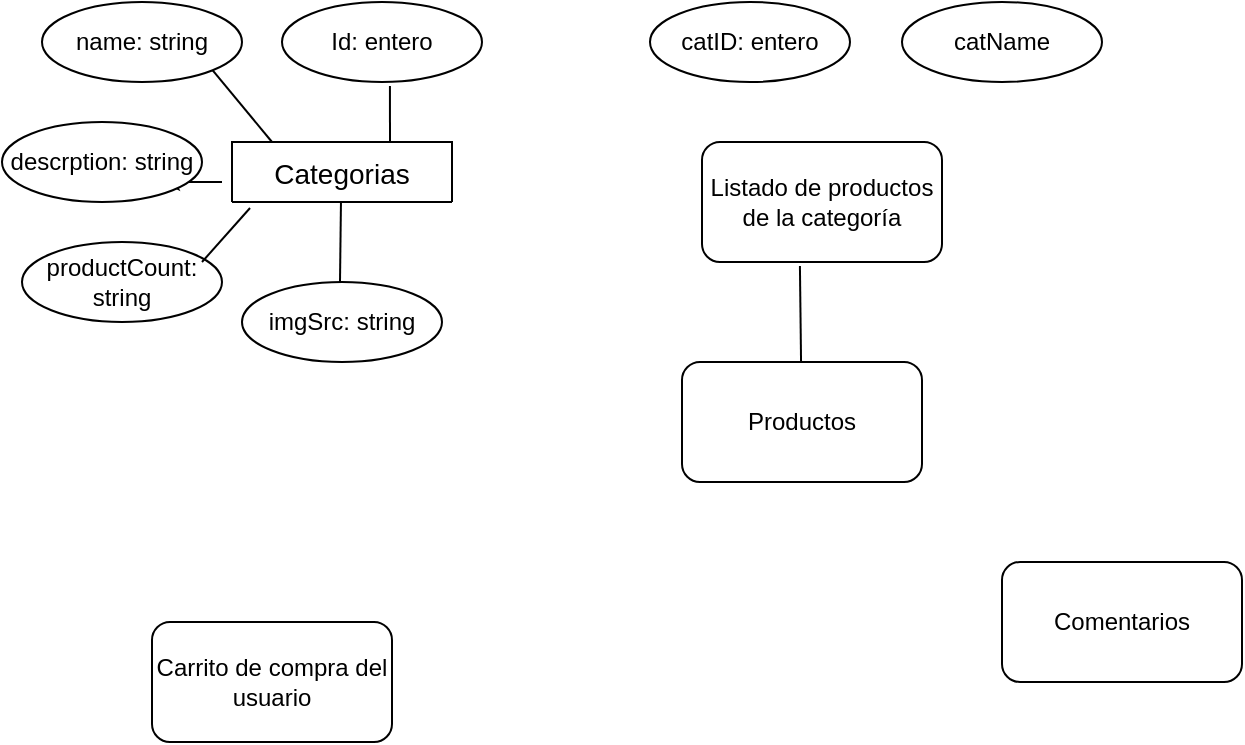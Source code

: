 <mxfile version="20.2.3" type="github">
  <diagram id="UOKE7kFAYAQwSe17MQpH" name="Página-1">
    <mxGraphModel dx="1695" dy="425" grid="1" gridSize="10" guides="1" tooltips="1" connect="1" arrows="1" fold="1" page="1" pageScale="1" pageWidth="827" pageHeight="1169" math="0" shadow="0">
      <root>
        <mxCell id="0" />
        <mxCell id="1" parent="0" />
        <mxCell id="Vtf5XBeM0CI9h4jYCUQP-21" style="edgeStyle=orthogonalEdgeStyle;rounded=0;orthogonalLoop=1;jettySize=auto;html=1;" edge="1" parent="1">
          <mxGeometry relative="1" as="geometry">
            <mxPoint x="70" y="120" as="targetPoint" />
            <mxPoint x="100" y="120" as="sourcePoint" />
          </mxGeometry>
        </mxCell>
        <mxCell id="Vtf5XBeM0CI9h4jYCUQP-2" value="name: string" style="ellipse;whiteSpace=wrap;html=1;align=center;" vertex="1" parent="1">
          <mxGeometry x="10" y="30" width="100" height="40" as="geometry" />
        </mxCell>
        <mxCell id="Vtf5XBeM0CI9h4jYCUQP-3" value="descrption: string" style="ellipse;whiteSpace=wrap;html=1;align=center;" vertex="1" parent="1">
          <mxGeometry x="-10" y="90" width="100" height="40" as="geometry" />
        </mxCell>
        <mxCell id="Vtf5XBeM0CI9h4jYCUQP-4" value="Id: entero" style="ellipse;whiteSpace=wrap;html=1;align=center;" vertex="1" parent="1">
          <mxGeometry x="130" y="30" width="100" height="40" as="geometry" />
        </mxCell>
        <mxCell id="Vtf5XBeM0CI9h4jYCUQP-5" value="productCount: string" style="ellipse;whiteSpace=wrap;html=1;align=center;" vertex="1" parent="1">
          <mxGeometry y="150" width="100" height="40" as="geometry" />
        </mxCell>
        <mxCell id="Vtf5XBeM0CI9h4jYCUQP-6" value="imgSrc: string" style="ellipse;whiteSpace=wrap;html=1;align=center;" vertex="1" parent="1">
          <mxGeometry x="110" y="170" width="100" height="40" as="geometry" />
        </mxCell>
        <mxCell id="Vtf5XBeM0CI9h4jYCUQP-19" value="" style="endArrow=none;html=1;rounded=0;entryX=0.25;entryY=0;entryDx=0;entryDy=0;exitX=1;exitY=1;exitDx=0;exitDy=0;" edge="1" parent="1" source="Vtf5XBeM0CI9h4jYCUQP-2">
          <mxGeometry width="50" height="50" relative="1" as="geometry">
            <mxPoint x="100" y="70" as="sourcePoint" />
            <mxPoint x="125" y="100" as="targetPoint" />
            <Array as="points" />
          </mxGeometry>
        </mxCell>
        <mxCell id="Vtf5XBeM0CI9h4jYCUQP-23" value="" style="endArrow=none;html=1;rounded=0;entryX=0.082;entryY=1.1;entryDx=0;entryDy=0;entryPerimeter=0;" edge="1" parent="1" target="Vtf5XBeM0CI9h4jYCUQP-50">
          <mxGeometry width="50" height="50" relative="1" as="geometry">
            <mxPoint x="90" y="160" as="sourcePoint" />
            <mxPoint x="110" y="140" as="targetPoint" />
          </mxGeometry>
        </mxCell>
        <mxCell id="Vtf5XBeM0CI9h4jYCUQP-26" value="Listado de productos de la categoría" style="rounded=1;whiteSpace=wrap;html=1;" vertex="1" parent="1">
          <mxGeometry x="340" y="100" width="120" height="60" as="geometry" />
        </mxCell>
        <mxCell id="Vtf5XBeM0CI9h4jYCUQP-27" value="" style="endArrow=none;html=1;rounded=0;entryX=0.408;entryY=1.033;entryDx=0;entryDy=0;entryPerimeter=0;" edge="1" parent="1" target="Vtf5XBeM0CI9h4jYCUQP-26">
          <mxGeometry width="50" height="50" relative="1" as="geometry">
            <mxPoint x="390" y="250" as="sourcePoint" />
            <mxPoint x="440" y="200" as="targetPoint" />
          </mxGeometry>
        </mxCell>
        <mxCell id="Vtf5XBeM0CI9h4jYCUQP-28" value="Productos" style="rounded=1;whiteSpace=wrap;html=1;" vertex="1" parent="1">
          <mxGeometry x="330" y="210" width="120" height="60" as="geometry" />
        </mxCell>
        <mxCell id="Vtf5XBeM0CI9h4jYCUQP-30" value="Comentarios" style="rounded=1;whiteSpace=wrap;html=1;" vertex="1" parent="1">
          <mxGeometry x="490" y="310" width="120" height="60" as="geometry" />
        </mxCell>
        <mxCell id="Vtf5XBeM0CI9h4jYCUQP-31" value="Carrito de compra del usuario" style="rounded=1;whiteSpace=wrap;html=1;" vertex="1" parent="1">
          <mxGeometry x="65" y="340" width="120" height="60" as="geometry" />
        </mxCell>
        <mxCell id="Vtf5XBeM0CI9h4jYCUQP-33" value="catID: entero" style="ellipse;whiteSpace=wrap;html=1;align=center;" vertex="1" parent="1">
          <mxGeometry x="314" y="30" width="100" height="40" as="geometry" />
        </mxCell>
        <mxCell id="Vtf5XBeM0CI9h4jYCUQP-34" value="catName" style="ellipse;whiteSpace=wrap;html=1;align=center;" vertex="1" parent="1">
          <mxGeometry x="440" y="30" width="100" height="40" as="geometry" />
        </mxCell>
        <mxCell id="Vtf5XBeM0CI9h4jYCUQP-50" value="Categorias" style="swimlane;fontStyle=0;childLayout=stackLayout;horizontal=1;startSize=30;horizontalStack=0;resizeParent=1;resizeParentMax=0;resizeLast=0;collapsible=1;marginBottom=0;align=center;fontSize=14;" vertex="1" collapsed="1" parent="1">
          <mxGeometry x="105" y="100" width="110" height="30" as="geometry">
            <mxRectangle x="105" y="100" width="215" height="300" as="alternateBounds" />
          </mxGeometry>
        </mxCell>
        <mxCell id="Vtf5XBeM0CI9h4jYCUQP-51" value="Autos" style="text;strokeColor=none;fillColor=none;spacingLeft=4;spacingRight=4;overflow=hidden;rotatable=0;points=[[0,0.5],[1,0.5]];portConstraint=eastwest;fontSize=12;" vertex="1" parent="Vtf5XBeM0CI9h4jYCUQP-50">
          <mxGeometry y="30" width="215" height="30" as="geometry" />
        </mxCell>
        <mxCell id="Vtf5XBeM0CI9h4jYCUQP-52" value="Jueguetes" style="text;strokeColor=none;fillColor=none;spacingLeft=4;spacingRight=4;overflow=hidden;rotatable=0;points=[[0,0.5],[1,0.5]];portConstraint=eastwest;fontSize=12;" vertex="1" parent="Vtf5XBeM0CI9h4jYCUQP-50">
          <mxGeometry y="60" width="215" height="30" as="geometry" />
        </mxCell>
        <mxCell id="Vtf5XBeM0CI9h4jYCUQP-53" value="Muebles" style="text;strokeColor=none;fillColor=none;spacingLeft=4;spacingRight=4;overflow=hidden;rotatable=0;points=[[0,0.5],[1,0.5]];portConstraint=eastwest;fontSize=12;" vertex="1" parent="Vtf5XBeM0CI9h4jYCUQP-50">
          <mxGeometry y="90" width="215" height="30" as="geometry" />
        </mxCell>
        <mxCell id="Vtf5XBeM0CI9h4jYCUQP-58" value="Herramientas" style="text;strokeColor=none;fillColor=none;spacingLeft=4;spacingRight=4;overflow=hidden;rotatable=0;points=[[0,0.5],[1,0.5]];portConstraint=eastwest;fontSize=12;" vertex="1" parent="Vtf5XBeM0CI9h4jYCUQP-50">
          <mxGeometry y="120" width="215" height="30" as="geometry" />
        </mxCell>
        <mxCell id="Vtf5XBeM0CI9h4jYCUQP-57" value="Computadoras" style="text;strokeColor=none;fillColor=none;spacingLeft=4;spacingRight=4;overflow=hidden;rotatable=0;points=[[0,0.5],[1,0.5]];portConstraint=eastwest;fontSize=12;" vertex="1" parent="Vtf5XBeM0CI9h4jYCUQP-50">
          <mxGeometry y="150" width="215" height="30" as="geometry" />
        </mxCell>
        <mxCell id="Vtf5XBeM0CI9h4jYCUQP-56" value="Vestimenta" style="text;strokeColor=none;fillColor=none;spacingLeft=4;spacingRight=4;overflow=hidden;rotatable=0;points=[[0,0.5],[1,0.5]];portConstraint=eastwest;fontSize=12;" vertex="1" parent="Vtf5XBeM0CI9h4jYCUQP-50">
          <mxGeometry y="180" width="215" height="30" as="geometry" />
        </mxCell>
        <mxCell id="Vtf5XBeM0CI9h4jYCUQP-55" value="Electrodomésticos" style="text;strokeColor=none;fillColor=none;spacingLeft=4;spacingRight=4;overflow=hidden;rotatable=0;points=[[0,0.5],[1,0.5]];portConstraint=eastwest;fontSize=12;" vertex="1" parent="Vtf5XBeM0CI9h4jYCUQP-50">
          <mxGeometry y="210" width="215" height="30" as="geometry" />
        </mxCell>
        <mxCell id="Vtf5XBeM0CI9h4jYCUQP-54" value="Deporte" style="text;strokeColor=none;fillColor=none;spacingLeft=4;spacingRight=4;overflow=hidden;rotatable=0;points=[[0,0.5],[1,0.5]];portConstraint=eastwest;fontSize=12;" vertex="1" parent="Vtf5XBeM0CI9h4jYCUQP-50">
          <mxGeometry y="240" width="215" height="30" as="geometry" />
        </mxCell>
        <mxCell id="Vtf5XBeM0CI9h4jYCUQP-60" value="Celulares" style="text;strokeColor=none;fillColor=none;spacingLeft=4;spacingRight=4;overflow=hidden;rotatable=0;points=[[0,0.5],[1,0.5]];portConstraint=eastwest;fontSize=12;" vertex="1" parent="Vtf5XBeM0CI9h4jYCUQP-50">
          <mxGeometry y="270" width="215" height="30" as="geometry" />
        </mxCell>
        <mxCell id="Vtf5XBeM0CI9h4jYCUQP-69" value="" style="endArrow=none;html=1;rounded=0;entryX=0.408;entryY=1.033;entryDx=0;entryDy=0;entryPerimeter=0;" edge="1" parent="Vtf5XBeM0CI9h4jYCUQP-50">
          <mxGeometry width="50" height="50" relative="1" as="geometry">
            <mxPoint x="76.04" y="59.01" as="sourcePoint" />
            <mxPoint x="75.0" y="-29.01" as="targetPoint" />
          </mxGeometry>
        </mxCell>
        <mxCell id="Vtf5XBeM0CI9h4jYCUQP-68" value="" style="endArrow=none;html=1;rounded=0;entryX=0.408;entryY=1.033;entryDx=0;entryDy=0;entryPerimeter=0;" edge="1" parent="1">
          <mxGeometry width="50" height="50" relative="1" as="geometry">
            <mxPoint x="159" y="170" as="sourcePoint" />
            <mxPoint x="159.48" y="130.0" as="targetPoint" />
          </mxGeometry>
        </mxCell>
        <mxCell id="Vtf5XBeM0CI9h4jYCUQP-70" value="" style="endArrow=none;html=1;rounded=0;entryX=0.408;entryY=1.033;entryDx=0;entryDy=0;entryPerimeter=0;" edge="1" parent="1">
          <mxGeometry width="50" height="50" relative="1" as="geometry">
            <mxPoint x="184" y="100" as="sourcePoint" />
            <mxPoint x="183.96" y="71.98" as="targetPoint" />
          </mxGeometry>
        </mxCell>
      </root>
    </mxGraphModel>
  </diagram>
</mxfile>
